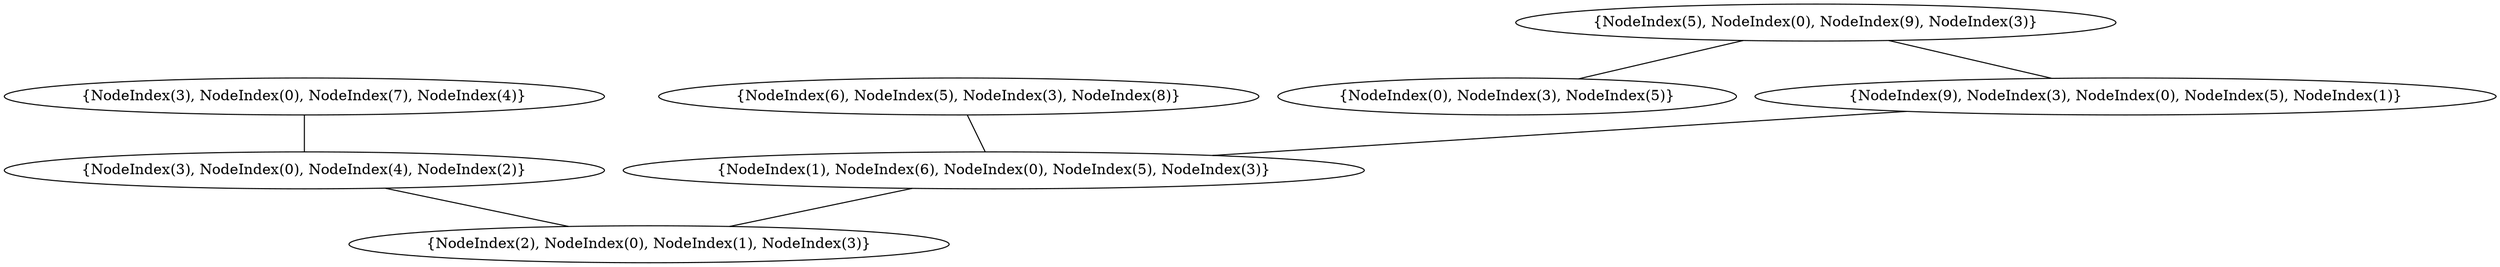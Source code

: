graph {
    0 [ label = "{NodeIndex(2), NodeIndex(0), NodeIndex(1), NodeIndex(3)}" ]
    1 [ label = "{NodeIndex(3), NodeIndex(0), NodeIndex(4), NodeIndex(2)}" ]
    2 [ label = "{NodeIndex(0), NodeIndex(3), NodeIndex(5)}" ]
    3 [ label = "{NodeIndex(3), NodeIndex(0), NodeIndex(7), NodeIndex(4)}" ]
    4 [ label = "{NodeIndex(1), NodeIndex(6), NodeIndex(0), NodeIndex(5), NodeIndex(3)}" ]
    5 [ label = "{NodeIndex(6), NodeIndex(5), NodeIndex(3), NodeIndex(8)}" ]
    6 [ label = "{NodeIndex(9), NodeIndex(3), NodeIndex(0), NodeIndex(5), NodeIndex(1)}" ]
    7 [ label = "{NodeIndex(5), NodeIndex(0), NodeIndex(9), NodeIndex(3)}" ]
    1 -- 0 [ ]
    7 -- 2 [ ]
    7 -- 6 [ ]
    3 -- 1 [ ]
    6 -- 4 [ ]
    5 -- 4 [ ]
    4 -- 0 [ ]
}
